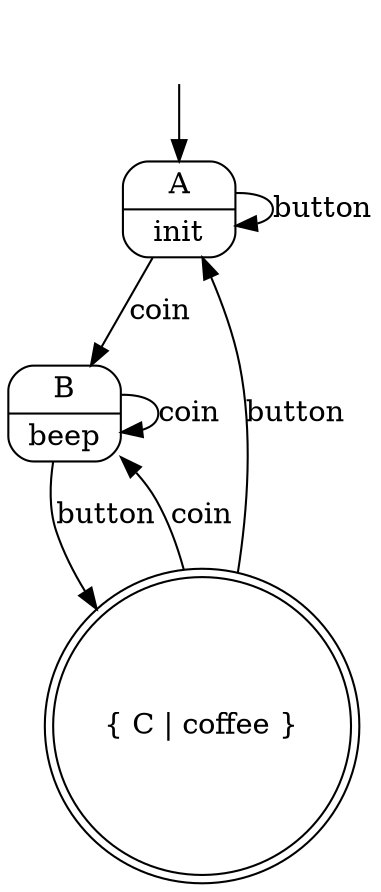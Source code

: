 digraph g {
        __start0 [label="" shape="none"];
        __start0 -> A;
    	A [shape="record", style="rounded", label="{ A | init }"];
    	B [shape="record", style="rounded", label="{ B | beep }"];
    	C [shape="doublecircle", style="rounded", label="{ C | coffee }"];
    	A -> B [label="coin"];
    	A -> A [label="button"];
    	B -> C [label="button"];
    	B -> B [label="coin"];
    	C -> B [label="coin"];
    	C -> A [label="button"];
    }
